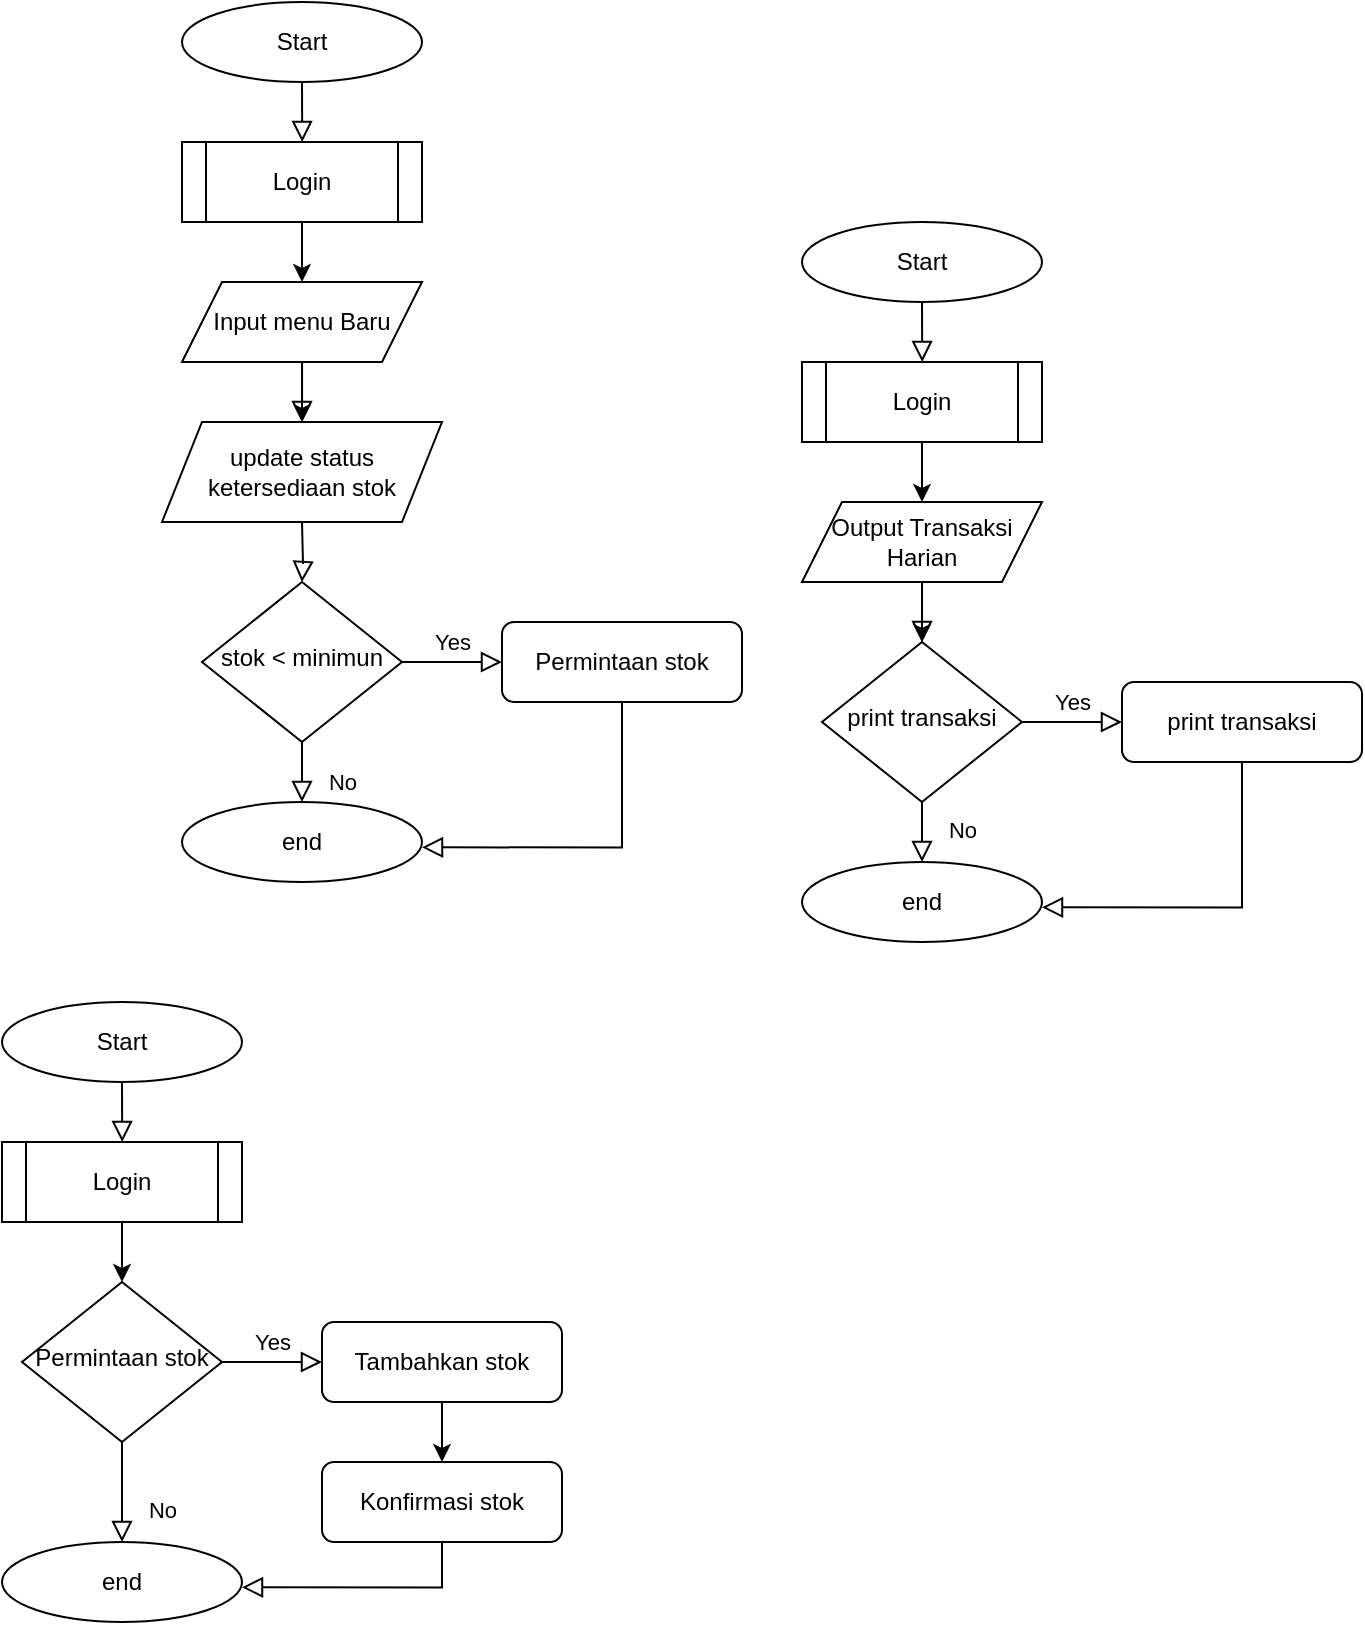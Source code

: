 <mxfile version="24.8.4">
  <diagram id="C5RBs43oDa-KdzZeNtuy" name="Page-1">
    <mxGraphModel dx="652" dy="354" grid="1" gridSize="10" guides="1" tooltips="1" connect="1" arrows="1" fold="1" page="1" pageScale="1" pageWidth="827" pageHeight="1169" math="0" shadow="0">
      <root>
        <mxCell id="WIyWlLk6GJQsqaUBKTNV-0" />
        <mxCell id="WIyWlLk6GJQsqaUBKTNV-1" parent="WIyWlLk6GJQsqaUBKTNV-0" />
        <mxCell id="m_5mXAsIZaVLu5FHzMth-15" value="" style="group" vertex="1" connectable="0" parent="WIyWlLk6GJQsqaUBKTNV-1">
          <mxGeometry x="150" y="20" width="290" height="440" as="geometry" />
        </mxCell>
        <mxCell id="WIyWlLk6GJQsqaUBKTNV-2" value="" style="rounded=0;html=1;jettySize=auto;orthogonalLoop=1;fontSize=11;endArrow=block;endFill=0;endSize=8;strokeWidth=1;shadow=0;labelBackgroundColor=none;edgeStyle=orthogonalEdgeStyle;" parent="m_5mXAsIZaVLu5FHzMth-15" edge="1">
          <mxGeometry relative="1" as="geometry">
            <mxPoint x="70.029" y="180" as="sourcePoint" />
            <mxPoint x="70.029" y="210.023" as="targetPoint" />
          </mxGeometry>
        </mxCell>
        <mxCell id="WIyWlLk6GJQsqaUBKTNV-4" value="" style="rounded=0;html=1;jettySize=auto;orthogonalLoop=1;fontSize=11;endArrow=block;endFill=0;endSize=8;strokeWidth=1;shadow=0;labelBackgroundColor=none;edgeStyle=orthogonalEdgeStyle;" parent="m_5mXAsIZaVLu5FHzMth-15" target="WIyWlLk6GJQsqaUBKTNV-10" edge="1">
          <mxGeometry y="20" relative="1" as="geometry">
            <mxPoint as="offset" />
            <mxPoint x="70" y="260" as="sourcePoint" />
          </mxGeometry>
        </mxCell>
        <mxCell id="WIyWlLk6GJQsqaUBKTNV-8" value="No" style="rounded=0;html=1;jettySize=auto;orthogonalLoop=1;fontSize=11;endArrow=block;endFill=0;endSize=8;strokeWidth=1;shadow=0;labelBackgroundColor=none;edgeStyle=orthogonalEdgeStyle;" parent="m_5mXAsIZaVLu5FHzMth-15" source="WIyWlLk6GJQsqaUBKTNV-10" edge="1">
          <mxGeometry x="0.333" y="20" relative="1" as="geometry">
            <mxPoint as="offset" />
            <mxPoint x="70" y="400" as="targetPoint" />
            <Array as="points">
              <mxPoint x="70" y="400" />
              <mxPoint x="70" y="400" />
            </Array>
          </mxGeometry>
        </mxCell>
        <mxCell id="WIyWlLk6GJQsqaUBKTNV-9" value="Yes" style="edgeStyle=orthogonalEdgeStyle;rounded=0;html=1;jettySize=auto;orthogonalLoop=1;fontSize=11;endArrow=block;endFill=0;endSize=8;strokeWidth=1;shadow=0;labelBackgroundColor=none;" parent="m_5mXAsIZaVLu5FHzMth-15" source="WIyWlLk6GJQsqaUBKTNV-10" target="WIyWlLk6GJQsqaUBKTNV-12" edge="1">
          <mxGeometry y="10" relative="1" as="geometry">
            <mxPoint as="offset" />
          </mxGeometry>
        </mxCell>
        <mxCell id="WIyWlLk6GJQsqaUBKTNV-10" value="stok &amp;lt; minimun" style="rhombus;whiteSpace=wrap;html=1;shadow=0;fontFamily=Helvetica;fontSize=12;align=center;strokeWidth=1;spacing=6;spacingTop=-4;" parent="m_5mXAsIZaVLu5FHzMth-15" vertex="1">
          <mxGeometry x="20" y="290" width="100" height="80" as="geometry" />
        </mxCell>
        <mxCell id="WIyWlLk6GJQsqaUBKTNV-12" value="Permintaan stok" style="rounded=1;whiteSpace=wrap;html=1;fontSize=12;glass=0;strokeWidth=1;shadow=0;" parent="m_5mXAsIZaVLu5FHzMth-15" vertex="1">
          <mxGeometry x="170" y="310" width="120" height="40" as="geometry" />
        </mxCell>
        <mxCell id="m_5mXAsIZaVLu5FHzMth-0" value="Start" style="ellipse;whiteSpace=wrap;html=1;" vertex="1" parent="m_5mXAsIZaVLu5FHzMth-15">
          <mxGeometry x="10" width="120" height="40" as="geometry" />
        </mxCell>
        <mxCell id="m_5mXAsIZaVLu5FHzMth-1" value="Login" style="shape=process;whiteSpace=wrap;html=1;backgroundOutline=1;" vertex="1" parent="m_5mXAsIZaVLu5FHzMth-15">
          <mxGeometry x="10" y="70" width="120" height="40" as="geometry" />
        </mxCell>
        <mxCell id="m_5mXAsIZaVLu5FHzMth-6" value="" style="edgeStyle=orthogonalEdgeStyle;rounded=0;orthogonalLoop=1;jettySize=auto;html=1;" edge="1" parent="m_5mXAsIZaVLu5FHzMth-15" source="m_5mXAsIZaVLu5FHzMth-2" target="m_5mXAsIZaVLu5FHzMth-3">
          <mxGeometry relative="1" as="geometry" />
        </mxCell>
        <mxCell id="m_5mXAsIZaVLu5FHzMth-2" value="Input menu Baru" style="shape=parallelogram;perimeter=parallelogramPerimeter;whiteSpace=wrap;html=1;fixedSize=1;" vertex="1" parent="m_5mXAsIZaVLu5FHzMth-15">
          <mxGeometry x="10" y="140" width="120" height="40" as="geometry" />
        </mxCell>
        <mxCell id="m_5mXAsIZaVLu5FHzMth-3" value="update status ketersediaan stok" style="shape=parallelogram;perimeter=parallelogramPerimeter;whiteSpace=wrap;html=1;fixedSize=1;" vertex="1" parent="m_5mXAsIZaVLu5FHzMth-15">
          <mxGeometry y="210" width="140" height="50" as="geometry" />
        </mxCell>
        <mxCell id="m_5mXAsIZaVLu5FHzMth-4" value="" style="rounded=0;html=1;jettySize=auto;orthogonalLoop=1;fontSize=11;endArrow=block;endFill=0;endSize=8;strokeWidth=1;shadow=0;labelBackgroundColor=none;edgeStyle=orthogonalEdgeStyle;exitX=0.5;exitY=1;exitDx=0;exitDy=0;" edge="1" parent="m_5mXAsIZaVLu5FHzMth-15" source="m_5mXAsIZaVLu5FHzMth-0">
          <mxGeometry relative="1" as="geometry">
            <mxPoint x="69.9" y="41.84" as="sourcePoint" />
            <mxPoint x="70.1" y="70" as="targetPoint" />
          </mxGeometry>
        </mxCell>
        <mxCell id="m_5mXAsIZaVLu5FHzMth-5" value="" style="rounded=0;html=1;jettySize=auto;orthogonalLoop=1;fontSize=11;endArrow=block;endFill=0;endSize=8;strokeWidth=1;shadow=0;labelBackgroundColor=none;edgeStyle=orthogonalEdgeStyle;exitX=0.5;exitY=1;exitDx=0;exitDy=0;entryX=1;entryY=0.567;entryDx=0;entryDy=0;entryPerimeter=0;" edge="1" parent="m_5mXAsIZaVLu5FHzMth-15" source="WIyWlLk6GJQsqaUBKTNV-12" target="m_5mXAsIZaVLu5FHzMth-11">
          <mxGeometry x="0.333" y="20" relative="1" as="geometry">
            <mxPoint as="offset" />
            <mxPoint x="80" y="390" as="sourcePoint" />
            <mxPoint x="130" y="460" as="targetPoint" />
          </mxGeometry>
        </mxCell>
        <mxCell id="m_5mXAsIZaVLu5FHzMth-9" value="" style="endArrow=classic;html=1;rounded=0;exitX=0.5;exitY=1;exitDx=0;exitDy=0;entryX=0.5;entryY=0;entryDx=0;entryDy=0;" edge="1" parent="m_5mXAsIZaVLu5FHzMth-15" source="m_5mXAsIZaVLu5FHzMth-1" target="m_5mXAsIZaVLu5FHzMth-2">
          <mxGeometry width="50" height="50" relative="1" as="geometry">
            <mxPoint x="100" y="130" as="sourcePoint" />
            <mxPoint x="150" y="80" as="targetPoint" />
          </mxGeometry>
        </mxCell>
        <mxCell id="m_5mXAsIZaVLu5FHzMth-11" value="end" style="ellipse;whiteSpace=wrap;html=1;" vertex="1" parent="m_5mXAsIZaVLu5FHzMth-15">
          <mxGeometry x="10" y="400" width="120" height="40" as="geometry" />
        </mxCell>
        <mxCell id="m_5mXAsIZaVLu5FHzMth-16" value="" style="group" vertex="1" connectable="0" parent="WIyWlLk6GJQsqaUBKTNV-1">
          <mxGeometry x="460" y="130" width="290" height="440" as="geometry" />
        </mxCell>
        <mxCell id="m_5mXAsIZaVLu5FHzMth-17" value="" style="rounded=0;html=1;jettySize=auto;orthogonalLoop=1;fontSize=11;endArrow=block;endFill=0;endSize=8;strokeWidth=1;shadow=0;labelBackgroundColor=none;edgeStyle=orthogonalEdgeStyle;" edge="1" parent="m_5mXAsIZaVLu5FHzMth-16">
          <mxGeometry relative="1" as="geometry">
            <mxPoint x="70.029" y="180" as="sourcePoint" />
            <mxPoint x="70.029" y="210.023" as="targetPoint" />
          </mxGeometry>
        </mxCell>
        <mxCell id="m_5mXAsIZaVLu5FHzMth-19" value="No" style="rounded=0;html=1;jettySize=auto;orthogonalLoop=1;fontSize=11;endArrow=block;endFill=0;endSize=8;strokeWidth=1;shadow=0;labelBackgroundColor=none;edgeStyle=orthogonalEdgeStyle;entryX=0.5;entryY=0;entryDx=0;entryDy=0;" edge="1" parent="m_5mXAsIZaVLu5FHzMth-16" source="m_5mXAsIZaVLu5FHzMth-21" target="m_5mXAsIZaVLu5FHzMth-31">
          <mxGeometry x="0.333" y="20" relative="1" as="geometry">
            <mxPoint as="offset" />
            <mxPoint x="70" y="400" as="targetPoint" />
            <Array as="points" />
          </mxGeometry>
        </mxCell>
        <mxCell id="m_5mXAsIZaVLu5FHzMth-20" value="Yes" style="edgeStyle=orthogonalEdgeStyle;rounded=0;html=1;jettySize=auto;orthogonalLoop=1;fontSize=11;endArrow=block;endFill=0;endSize=8;strokeWidth=1;shadow=0;labelBackgroundColor=none;" edge="1" parent="m_5mXAsIZaVLu5FHzMth-16" source="m_5mXAsIZaVLu5FHzMth-21" target="m_5mXAsIZaVLu5FHzMth-22">
          <mxGeometry y="10" relative="1" as="geometry">
            <mxPoint as="offset" />
          </mxGeometry>
        </mxCell>
        <mxCell id="m_5mXAsIZaVLu5FHzMth-21" value="print transaksi" style="rhombus;whiteSpace=wrap;html=1;shadow=0;fontFamily=Helvetica;fontSize=12;align=center;strokeWidth=1;spacing=6;spacingTop=-4;" vertex="1" parent="m_5mXAsIZaVLu5FHzMth-16">
          <mxGeometry x="20" y="210" width="100" height="80" as="geometry" />
        </mxCell>
        <mxCell id="m_5mXAsIZaVLu5FHzMth-22" value="print transaksi" style="rounded=1;whiteSpace=wrap;html=1;fontSize=12;glass=0;strokeWidth=1;shadow=0;" vertex="1" parent="m_5mXAsIZaVLu5FHzMth-16">
          <mxGeometry x="170" y="230" width="120" height="40" as="geometry" />
        </mxCell>
        <mxCell id="m_5mXAsIZaVLu5FHzMth-23" value="Start" style="ellipse;whiteSpace=wrap;html=1;" vertex="1" parent="m_5mXAsIZaVLu5FHzMth-16">
          <mxGeometry x="10" width="120" height="40" as="geometry" />
        </mxCell>
        <mxCell id="m_5mXAsIZaVLu5FHzMth-24" value="Login" style="shape=process;whiteSpace=wrap;html=1;backgroundOutline=1;" vertex="1" parent="m_5mXAsIZaVLu5FHzMth-16">
          <mxGeometry x="10" y="70" width="120" height="40" as="geometry" />
        </mxCell>
        <mxCell id="m_5mXAsIZaVLu5FHzMth-25" value="" style="edgeStyle=orthogonalEdgeStyle;rounded=0;orthogonalLoop=1;jettySize=auto;html=1;" edge="1" parent="m_5mXAsIZaVLu5FHzMth-16" source="m_5mXAsIZaVLu5FHzMth-26">
          <mxGeometry relative="1" as="geometry">
            <mxPoint x="70" y="210" as="targetPoint" />
          </mxGeometry>
        </mxCell>
        <mxCell id="m_5mXAsIZaVLu5FHzMth-26" value="Output Transaksi Harian" style="shape=parallelogram;perimeter=parallelogramPerimeter;whiteSpace=wrap;html=1;fixedSize=1;" vertex="1" parent="m_5mXAsIZaVLu5FHzMth-16">
          <mxGeometry x="10" y="140" width="120" height="40" as="geometry" />
        </mxCell>
        <mxCell id="m_5mXAsIZaVLu5FHzMth-28" value="" style="rounded=0;html=1;jettySize=auto;orthogonalLoop=1;fontSize=11;endArrow=block;endFill=0;endSize=8;strokeWidth=1;shadow=0;labelBackgroundColor=none;edgeStyle=orthogonalEdgeStyle;exitX=0.5;exitY=1;exitDx=0;exitDy=0;" edge="1" parent="m_5mXAsIZaVLu5FHzMth-16" source="m_5mXAsIZaVLu5FHzMth-23">
          <mxGeometry relative="1" as="geometry">
            <mxPoint x="69.9" y="41.84" as="sourcePoint" />
            <mxPoint x="70.1" y="70" as="targetPoint" />
          </mxGeometry>
        </mxCell>
        <mxCell id="m_5mXAsIZaVLu5FHzMth-29" value="" style="rounded=0;html=1;jettySize=auto;orthogonalLoop=1;fontSize=11;endArrow=block;endFill=0;endSize=8;strokeWidth=1;shadow=0;labelBackgroundColor=none;edgeStyle=orthogonalEdgeStyle;exitX=0.5;exitY=1;exitDx=0;exitDy=0;entryX=1;entryY=0.567;entryDx=0;entryDy=0;entryPerimeter=0;" edge="1" parent="m_5mXAsIZaVLu5FHzMth-16" source="m_5mXAsIZaVLu5FHzMth-22" target="m_5mXAsIZaVLu5FHzMth-31">
          <mxGeometry x="0.333" y="20" relative="1" as="geometry">
            <mxPoint as="offset" />
            <mxPoint x="80" y="390" as="sourcePoint" />
            <mxPoint x="130" y="460" as="targetPoint" />
          </mxGeometry>
        </mxCell>
        <mxCell id="m_5mXAsIZaVLu5FHzMth-30" value="" style="endArrow=classic;html=1;rounded=0;exitX=0.5;exitY=1;exitDx=0;exitDy=0;entryX=0.5;entryY=0;entryDx=0;entryDy=0;" edge="1" parent="m_5mXAsIZaVLu5FHzMth-16" source="m_5mXAsIZaVLu5FHzMth-24" target="m_5mXAsIZaVLu5FHzMth-26">
          <mxGeometry width="50" height="50" relative="1" as="geometry">
            <mxPoint x="100" y="130" as="sourcePoint" />
            <mxPoint x="150" y="80" as="targetPoint" />
          </mxGeometry>
        </mxCell>
        <mxCell id="m_5mXAsIZaVLu5FHzMth-31" value="end" style="ellipse;whiteSpace=wrap;html=1;" vertex="1" parent="m_5mXAsIZaVLu5FHzMth-16">
          <mxGeometry x="10" y="320" width="120" height="40" as="geometry" />
        </mxCell>
        <mxCell id="m_5mXAsIZaVLu5FHzMth-72" value="" style="group" vertex="1" connectable="0" parent="WIyWlLk6GJQsqaUBKTNV-1">
          <mxGeometry x="70" y="520" width="280" height="310" as="geometry" />
        </mxCell>
        <mxCell id="m_5mXAsIZaVLu5FHzMth-67" value="" style="endArrow=classic;html=1;rounded=0;" edge="1" parent="m_5mXAsIZaVLu5FHzMth-72">
          <mxGeometry width="50" height="50" relative="1" as="geometry">
            <mxPoint x="60" y="110" as="sourcePoint" />
            <mxPoint x="60" y="140" as="targetPoint" />
          </mxGeometry>
        </mxCell>
        <mxCell id="m_5mXAsIZaVLu5FHzMth-70" value="" style="endArrow=classic;html=1;rounded=0;entryX=0.5;entryY=0;entryDx=0;entryDy=0;" edge="1" parent="m_5mXAsIZaVLu5FHzMth-72" target="m_5mXAsIZaVLu5FHzMth-59">
          <mxGeometry width="50" height="50" relative="1" as="geometry">
            <mxPoint x="220" y="200" as="sourcePoint" />
            <mxPoint x="170" y="250" as="targetPoint" />
          </mxGeometry>
        </mxCell>
        <mxCell id="m_5mXAsIZaVLu5FHzMth-34" value="No" style="rounded=0;html=1;jettySize=auto;orthogonalLoop=1;fontSize=11;endArrow=block;endFill=0;endSize=8;strokeWidth=1;shadow=0;labelBackgroundColor=none;edgeStyle=orthogonalEdgeStyle;entryX=0.5;entryY=0;entryDx=0;entryDy=0;" edge="1" parent="m_5mXAsIZaVLu5FHzMth-72" source="m_5mXAsIZaVLu5FHzMth-36" target="m_5mXAsIZaVLu5FHzMth-45">
          <mxGeometry x="0.333" y="20" relative="1" as="geometry">
            <mxPoint as="offset" />
            <mxPoint x="60" y="400" as="targetPoint" />
            <Array as="points" />
          </mxGeometry>
        </mxCell>
        <mxCell id="m_5mXAsIZaVLu5FHzMth-35" value="Yes" style="edgeStyle=orthogonalEdgeStyle;rounded=0;html=1;jettySize=auto;orthogonalLoop=1;fontSize=11;endArrow=block;endFill=0;endSize=8;strokeWidth=1;shadow=0;labelBackgroundColor=none;" edge="1" parent="m_5mXAsIZaVLu5FHzMth-72" source="m_5mXAsIZaVLu5FHzMth-36" target="m_5mXAsIZaVLu5FHzMth-37">
          <mxGeometry y="10" relative="1" as="geometry">
            <mxPoint as="offset" />
          </mxGeometry>
        </mxCell>
        <mxCell id="m_5mXAsIZaVLu5FHzMth-36" value="Permintaan stok" style="rhombus;whiteSpace=wrap;html=1;shadow=0;fontFamily=Helvetica;fontSize=12;align=center;strokeWidth=1;spacing=6;spacingTop=-4;" vertex="1" parent="m_5mXAsIZaVLu5FHzMth-72">
          <mxGeometry x="10" y="140" width="100" height="80" as="geometry" />
        </mxCell>
        <mxCell id="m_5mXAsIZaVLu5FHzMth-37" value="Tambahkan stok" style="rounded=1;whiteSpace=wrap;html=1;fontSize=12;glass=0;strokeWidth=1;shadow=0;" vertex="1" parent="m_5mXAsIZaVLu5FHzMth-72">
          <mxGeometry x="160" y="160" width="120" height="40" as="geometry" />
        </mxCell>
        <mxCell id="m_5mXAsIZaVLu5FHzMth-38" value="Start" style="ellipse;whiteSpace=wrap;html=1;" vertex="1" parent="m_5mXAsIZaVLu5FHzMth-72">
          <mxGeometry width="120" height="40" as="geometry" />
        </mxCell>
        <mxCell id="m_5mXAsIZaVLu5FHzMth-39" value="Login" style="shape=process;whiteSpace=wrap;html=1;backgroundOutline=1;" vertex="1" parent="m_5mXAsIZaVLu5FHzMth-72">
          <mxGeometry y="70" width="120" height="40" as="geometry" />
        </mxCell>
        <mxCell id="m_5mXAsIZaVLu5FHzMth-42" value="" style="rounded=0;html=1;jettySize=auto;orthogonalLoop=1;fontSize=11;endArrow=block;endFill=0;endSize=8;strokeWidth=1;shadow=0;labelBackgroundColor=none;edgeStyle=orthogonalEdgeStyle;exitX=0.5;exitY=1;exitDx=0;exitDy=0;" edge="1" parent="m_5mXAsIZaVLu5FHzMth-72" source="m_5mXAsIZaVLu5FHzMth-38">
          <mxGeometry relative="1" as="geometry">
            <mxPoint x="59.9" y="41.84" as="sourcePoint" />
            <mxPoint x="60.1" y="70" as="targetPoint" />
          </mxGeometry>
        </mxCell>
        <mxCell id="m_5mXAsIZaVLu5FHzMth-43" value="" style="rounded=0;html=1;jettySize=auto;orthogonalLoop=1;fontSize=11;endArrow=block;endFill=0;endSize=8;strokeWidth=1;shadow=0;labelBackgroundColor=none;edgeStyle=orthogonalEdgeStyle;exitX=0.5;exitY=1;exitDx=0;exitDy=0;entryX=1;entryY=0.567;entryDx=0;entryDy=0;entryPerimeter=0;" edge="1" parent="m_5mXAsIZaVLu5FHzMth-72" source="m_5mXAsIZaVLu5FHzMth-59" target="m_5mXAsIZaVLu5FHzMth-45">
          <mxGeometry x="0.333" y="20" relative="1" as="geometry">
            <mxPoint as="offset" />
            <mxPoint x="70" y="390" as="sourcePoint" />
            <mxPoint x="120" y="460" as="targetPoint" />
          </mxGeometry>
        </mxCell>
        <mxCell id="m_5mXAsIZaVLu5FHzMth-45" value="end" style="ellipse;whiteSpace=wrap;html=1;" vertex="1" parent="m_5mXAsIZaVLu5FHzMth-72">
          <mxGeometry y="270" width="120" height="40" as="geometry" />
        </mxCell>
        <mxCell id="m_5mXAsIZaVLu5FHzMth-59" value="Konfirmasi stok" style="rounded=1;whiteSpace=wrap;html=1;fontSize=12;glass=0;strokeWidth=1;shadow=0;" vertex="1" parent="m_5mXAsIZaVLu5FHzMth-72">
          <mxGeometry x="160" y="230" width="120" height="40" as="geometry" />
        </mxCell>
      </root>
    </mxGraphModel>
  </diagram>
</mxfile>
